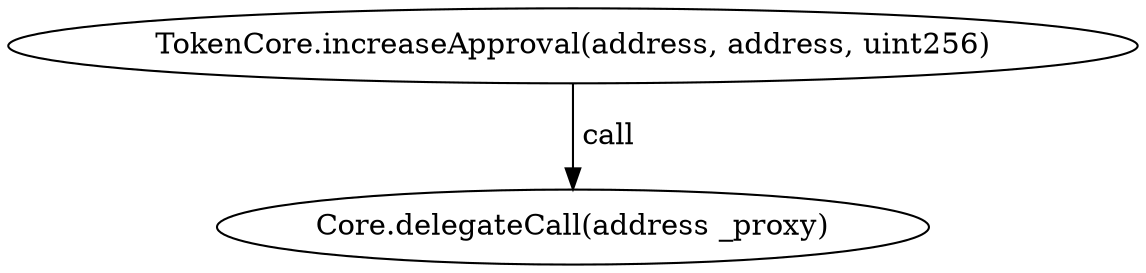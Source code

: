 digraph "" {
	graph [bb="0,0,457,124.8"];
	node [label="\N"];
	"TokenCore.increaseApproval(address, address, uint256)"	 [height=0.5,
		pos="228.5,106.8",
		width=6.3473];
	"Core.delegateCall(address _proxy)"	 [height=0.5,
		pos="228.5,18",
		width=4.0457];
	"TokenCore.increaseApproval(address, address, uint256)" -> "Core.delegateCall(address _proxy)" [key=call,
	label=" call",
	lp="240.36,62.4",
	pos="e,228.5,36.072 228.5,88.401 228.5,76.295 228.5,60.208 228.5,46.467"];
}
digraph "" {
	graph [bb="0,0,457,124.8"];
	node [label="\N"];
	"TokenCore.increaseApproval(address, address, uint256)"	 [height=0.5,
		pos="228.5,106.8",
		width=6.3473];
	"Core.delegateCall(address _proxy)"	 [height=0.5,
		pos="228.5,18",
		width=4.0457];
	"TokenCore.increaseApproval(address, address, uint256)" -> "Core.delegateCall(address _proxy)" [key=call,
	label=" call",
	lp="240.36,62.4",
	pos="e,228.5,36.072 228.5,88.401 228.5,76.295 228.5,60.208 228.5,46.467"];
}
digraph "" {
	graph [bb="0,0,457,124.8"];
	node [label="\N"];
	"TokenCore.increaseApproval(address, address, uint256)"	 [height=0.5,
		pos="228.5,106.8",
		width=6.3473];
	"Core.delegateCall(address _proxy)"	 [height=0.5,
		pos="228.5,18",
		width=4.0457];
	"TokenCore.increaseApproval(address, address, uint256)" -> "Core.delegateCall(address _proxy)" [key=call,
	label=" call",
	lp="240.36,62.4",
	pos="e,228.5,36.072 228.5,88.401 228.5,76.295 228.5,60.208 228.5,46.467"];
}
digraph "" {
	graph [bb="0,0,457,124.8"];
	node [label="\N"];
	"TokenCore.increaseApproval(address, address, uint256)"	 [height=0.5,
		pos="228.5,106.8",
		width=6.3473];
	"Core.delegateCall(address _proxy)"	 [height=0.5,
		pos="228.5,18",
		width=4.0457];
	"TokenCore.increaseApproval(address, address, uint256)" -> "Core.delegateCall(address _proxy)" [key=call,
	label=" call",
	lp="240.36,62.4",
	pos="e,228.5,36.072 228.5,88.401 228.5,76.295 228.5,60.208 228.5,46.467"];
}
digraph "" {
	graph [bb="0,0,457,124.8"];
	node [label="\N"];
	"TokenCore.increaseApproval(address, address, uint256)"	 [height=0.5,
		pos="228.5,106.8",
		width=6.3473];
	"Core.delegateCall(address _proxy)"	 [height=0.5,
		pos="228.5,18",
		width=4.0457];
	"TokenCore.increaseApproval(address, address, uint256)" -> "Core.delegateCall(address _proxy)" [key=call,
	label=" call",
	lp="240.36,62.4",
	pos="e,228.5,36.072 228.5,88.401 228.5,76.295 228.5,60.208 228.5,46.467"];
}
